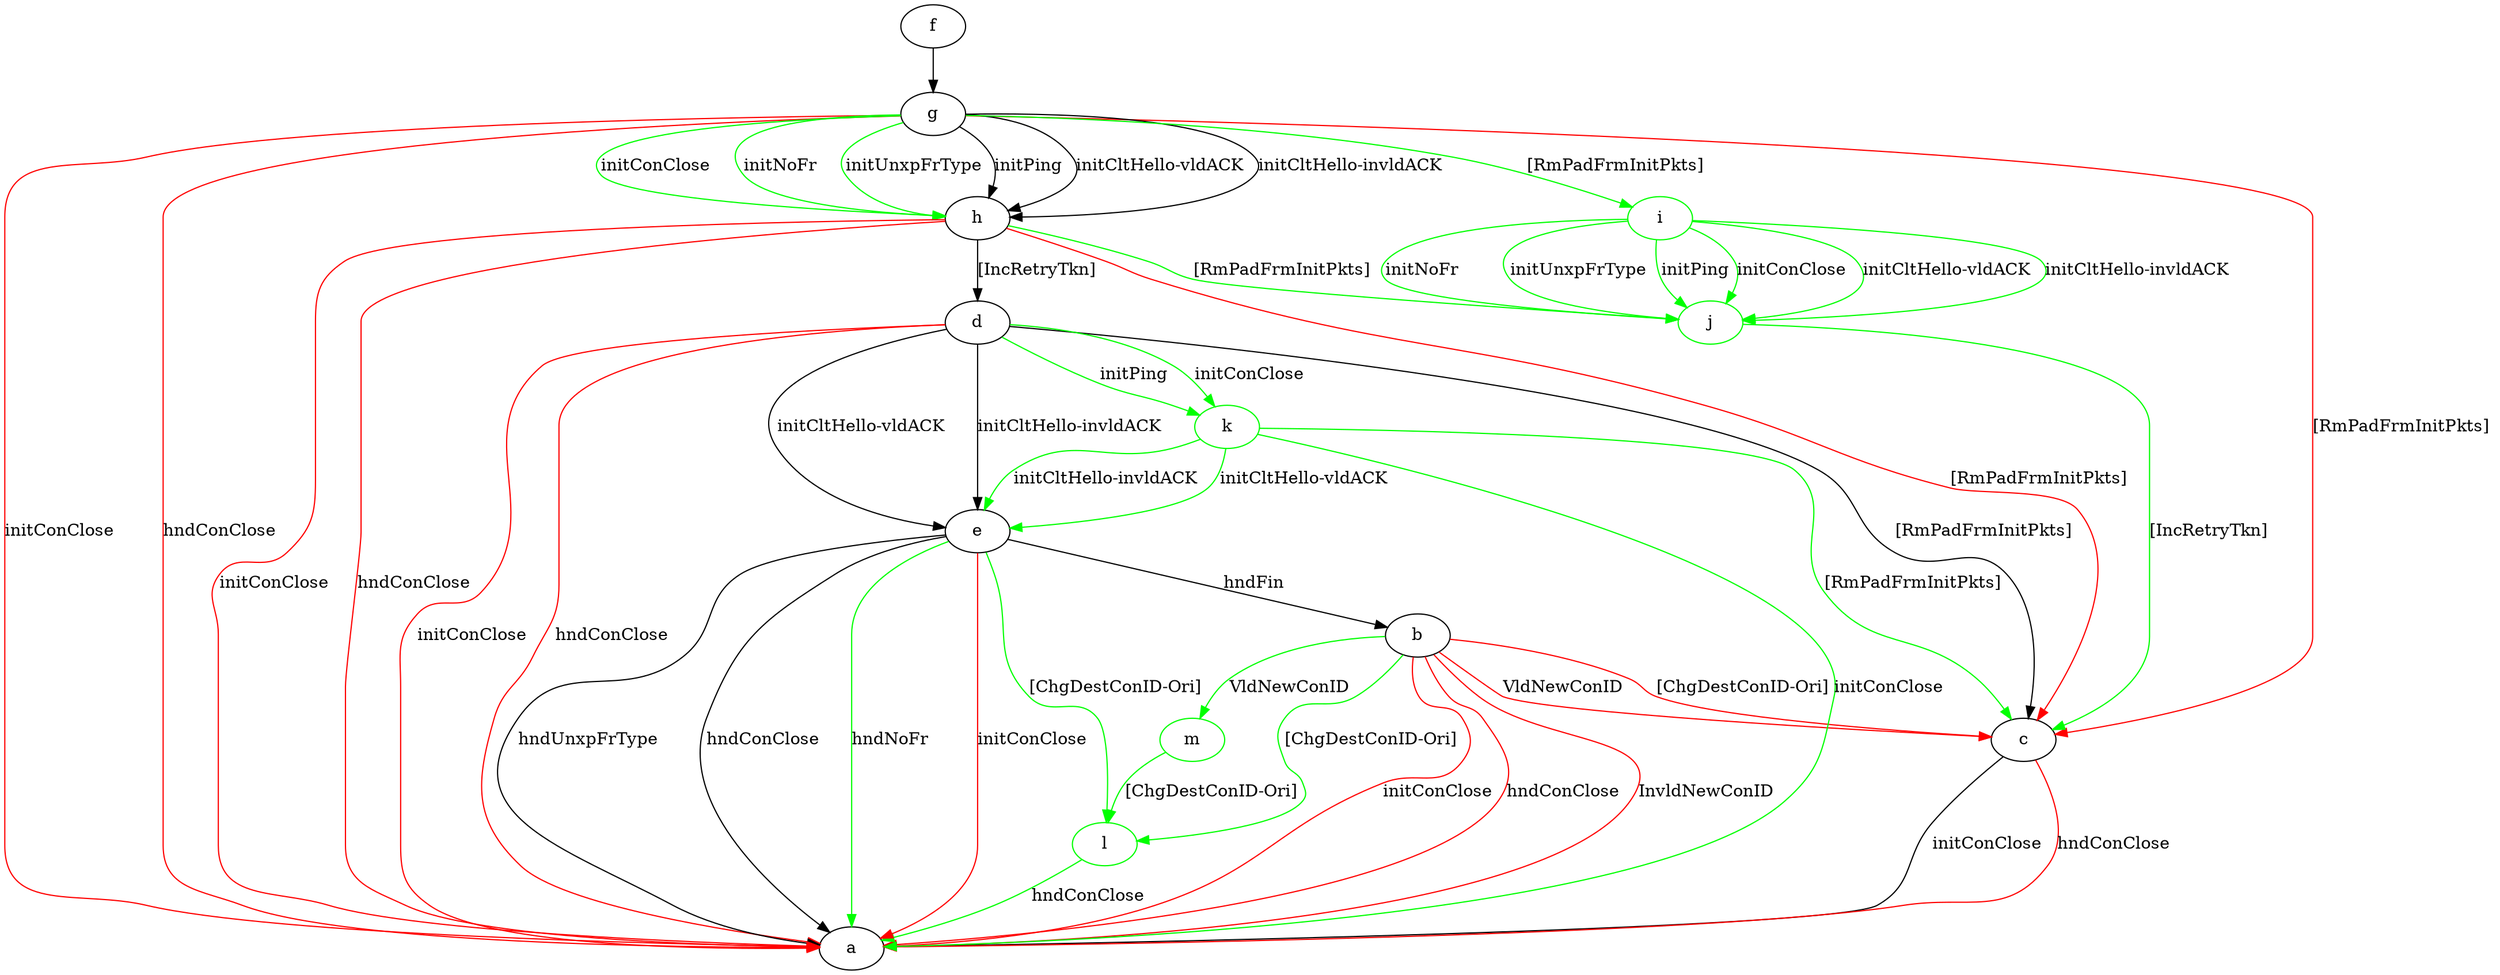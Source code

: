 digraph "" {
	b -> a	[key=0,
		color=red,
		label="initConClose "];
	b -> a	[key=1,
		color=red,
		label="hndConClose "];
	b -> a	[key=2,
		color=red,
		label="InvldNewConID "];
	b -> c	[key=0,
		color=red,
		label="VldNewConID "];
	b -> c	[key=1,
		color=red,
		label="[ChgDestConID-Ori] "];
	l	[color=green];
	b -> l	[key=0,
		color=green,
		label="[ChgDestConID-Ori] "];
	m	[color=green];
	b -> m	[key=0,
		color=green,
		label="VldNewConID "];
	c -> a	[key=0,
		label="initConClose "];
	c -> a	[key=1,
		color=red,
		label="hndConClose "];
	d -> a	[key=0,
		color=red,
		label="initConClose "];
	d -> a	[key=1,
		color=red,
		label="hndConClose "];
	d -> c	[key=0,
		label="[RmPadFrmInitPkts] "];
	d -> e	[key=0,
		label="initCltHello-vldACK "];
	d -> e	[key=1,
		label="initCltHello-invldACK "];
	k	[color=green];
	d -> k	[key=0,
		color=green,
		label="initPing "];
	d -> k	[key=1,
		color=green,
		label="initConClose "];
	e -> a	[key=0,
		label="hndUnxpFrType "];
	e -> a	[key=1,
		label="hndConClose "];
	e -> a	[key=2,
		color=green,
		label="hndNoFr "];
	e -> a	[key=3,
		color=red,
		label="initConClose "];
	e -> b	[key=0,
		label="hndFin "];
	e -> l	[key=0,
		color=green,
		label="[ChgDestConID-Ori] "];
	f -> g	[key=0];
	g -> a	[key=0,
		color=red,
		label="initConClose "];
	g -> a	[key=1,
		color=red,
		label="hndConClose "];
	g -> c	[key=0,
		color=red,
		label="[RmPadFrmInitPkts] "];
	g -> h	[key=0,
		label="initPing "];
	g -> h	[key=1,
		label="initCltHello-vldACK "];
	g -> h	[key=2,
		label="initCltHello-invldACK "];
	g -> h	[key=3,
		color=green,
		label="initConClose "];
	g -> h	[key=4,
		color=green,
		label="initNoFr "];
	g -> h	[key=5,
		color=green,
		label="initUnxpFrType "];
	i	[color=green];
	g -> i	[key=0,
		color=green,
		label="[RmPadFrmInitPkts] "];
	h -> a	[key=0,
		color=red,
		label="initConClose "];
	h -> a	[key=1,
		color=red,
		label="hndConClose "];
	h -> c	[key=0,
		color=red,
		label="[RmPadFrmInitPkts] "];
	h -> d	[key=0,
		label="[IncRetryTkn] "];
	j	[color=green];
	h -> j	[key=0,
		color=green,
		label="[RmPadFrmInitPkts] "];
	i -> j	[key=0,
		color=green,
		label="initPing "];
	i -> j	[key=1,
		color=green,
		label="initConClose "];
	i -> j	[key=2,
		color=green,
		label="initCltHello-vldACK "];
	i -> j	[key=3,
		color=green,
		label="initCltHello-invldACK "];
	i -> j	[key=4,
		color=green,
		label="initNoFr "];
	i -> j	[key=5,
		color=green,
		label="initUnxpFrType "];
	j -> c	[key=0,
		color=green,
		label="[IncRetryTkn] "];
	k -> a	[key=0,
		color=green,
		label="initConClose "];
	k -> c	[key=0,
		color=green,
		label="[RmPadFrmInitPkts] "];
	k -> e	[key=0,
		color=green,
		label="initCltHello-vldACK "];
	k -> e	[key=1,
		color=green,
		label="initCltHello-invldACK "];
	l -> a	[key=0,
		color=green,
		label="hndConClose "];
	m -> l	[key=0,
		color=green,
		label="[ChgDestConID-Ori] "];
}
